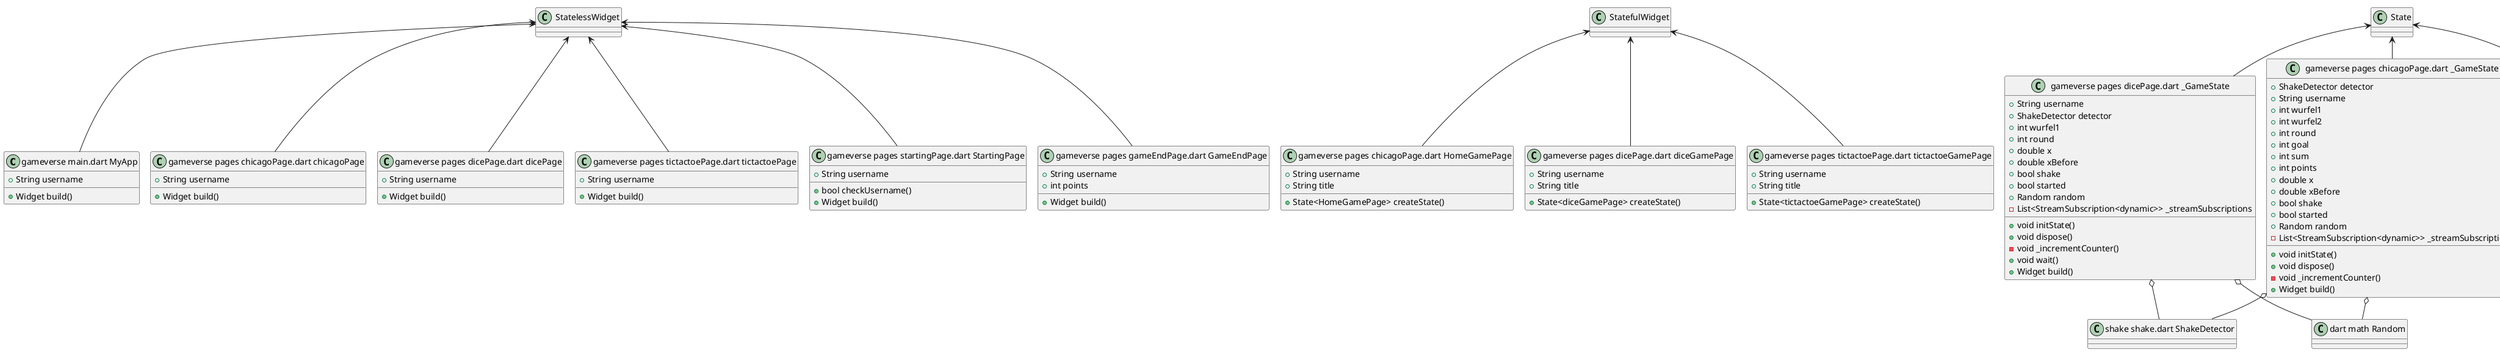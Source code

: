 @startuml
!pragma layout smetana
set namespaceSeparator ::

class "gameverse main.dart MyApp" {
  +String username
  +Widget build()
}

" StatelessWidget" <-- "gameverse main.dart MyApp"

class "gameverse pages chicagoPage.dart chicagoPage" {
  +String username
  +Widget build()
}

" StatelessWidget" <-- "gameverse pages chicagoPage.dart chicagoPage"

class "gameverse pages chicagoPage.dart HomeGamePage" {
  +String username
  +String title
  +State<HomeGamePage> createState()
}

" StatefulWidget" <-- "gameverse pages chicagoPage.dart HomeGamePage"

class "gameverse pages chicagoPage.dart _GameState" {
  +ShakeDetector detector
  +String username
  +int wurfel1
  +int wurfel2
  +int round
  +int goal
  +int sum
  +int points
  +double x
  +double xBefore
  +bool shake
  +bool started
  +Random random
  -List<StreamSubscription<dynamic>> _streamSubscriptions
  +void initState()
  +void dispose()
  -void _incrementCounter()
  +Widget build()
}

"gameverse pages chicagoPage.dart _GameState" o-- "shake shake.dart ShakeDetector"
"gameverse pages chicagoPage.dart _GameState" o-- "dart math Random"
" State" <-- "gameverse pages chicagoPage.dart _GameState"

class "gameverse pages dicePage.dart dicePage" {
  +String username
  +Widget build()
}

" StatelessWidget" <-- "gameverse pages dicePage.dart dicePage"

class "gameverse pages dicePage.dart diceGamePage" {
  +String username
  +String title
  +State<diceGamePage> createState()
}

" StatefulWidget" <-- "gameverse pages dicePage.dart diceGamePage"

class "gameverse pages dicePage.dart _GameState" {
  +String username
  +ShakeDetector detector
  +int wurfel1
  +int round
  +double x
  +double xBefore
  +bool shake
  +bool started
  +Random random
  -List<StreamSubscription<dynamic>> _streamSubscriptions
  +void initState()
  +void dispose()
  -void _incrementCounter()
  +void wait()
  +Widget build()
}

"gameverse pages dicePage.dart _GameState" o-- "shake shake.dart ShakeDetector"
"gameverse pages dicePage.dart _GameState" o-- "dart math Random"
" State" <-- "gameverse pages dicePage.dart _GameState"

class "gameverse pages tictactoePage.dart tictactoePage" {
  +String username
  +Widget build()
}

" StatelessWidget" <-- "gameverse pages tictactoePage.dart tictactoePage"

class "gameverse pages tictactoePage.dart tictactoeGamePage" {
  +String username
  +String title
  +State<tictactoeGamePage> createState()
}

" StatefulWidget" <-- "gameverse pages tictactoePage.dart tictactoeGamePage"

class "gameverse pages tictactoePage.dart _GameState" {
  +String username
  +String title
  +bool oTurn
  +bool won
  +List<String> displayElement
  +int oScore
  +int xScore
  +int filledBoxes
  +Widget build()
  -void _tapped()
  -void _checkWinner()
  -void _showWinDialog()
  -void _showDrawDialog()
  -void _clearBoard()
  -void _clearScoreBoard()
}

" State" <-- "gameverse pages tictactoePage.dart _GameState"

class "gameverse pages startingPage.dart StartingPage" {
  +String username
  +bool checkUsername()
  +Widget build()
}

" StatelessWidget" <-- "gameverse pages startingPage.dart StartingPage"

class "gameverse pages gameEndPage.dart GameEndPage" {
  +String username
  +int points
  +Widget build()
}

" StatelessWidget" <-- "gameverse pages gameEndPage.dart GameEndPage"



@enduml

